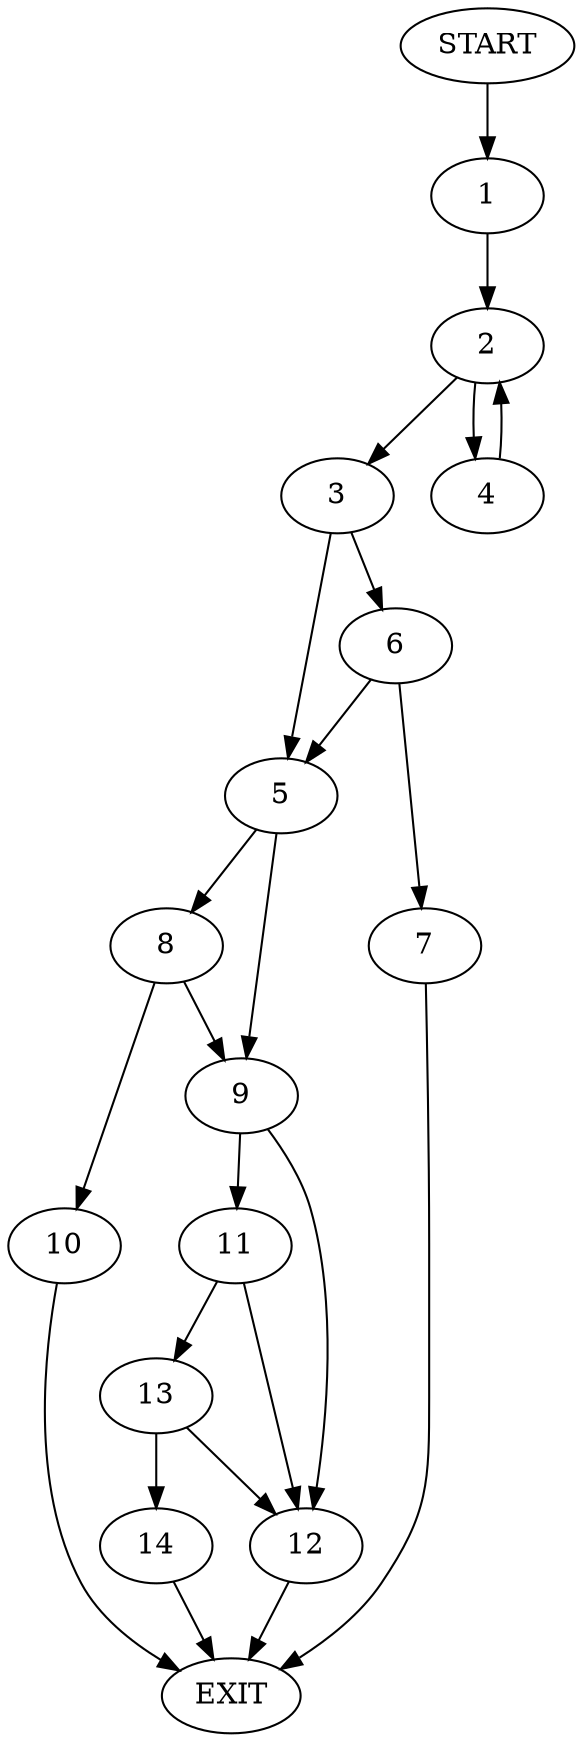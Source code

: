 digraph {
0 [label="START"]
15 [label="EXIT"]
0 -> 1
1 -> 2
2 -> 3
2 -> 4
3 -> 5
3 -> 6
4 -> 2
6 -> 5
6 -> 7
5 -> 8
5 -> 9
7 -> 15
8 -> 9
8 -> 10
9 -> 11
9 -> 12
10 -> 15
12 -> 15
11 -> 12
11 -> 13
13 -> 14
13 -> 12
14 -> 15
}
